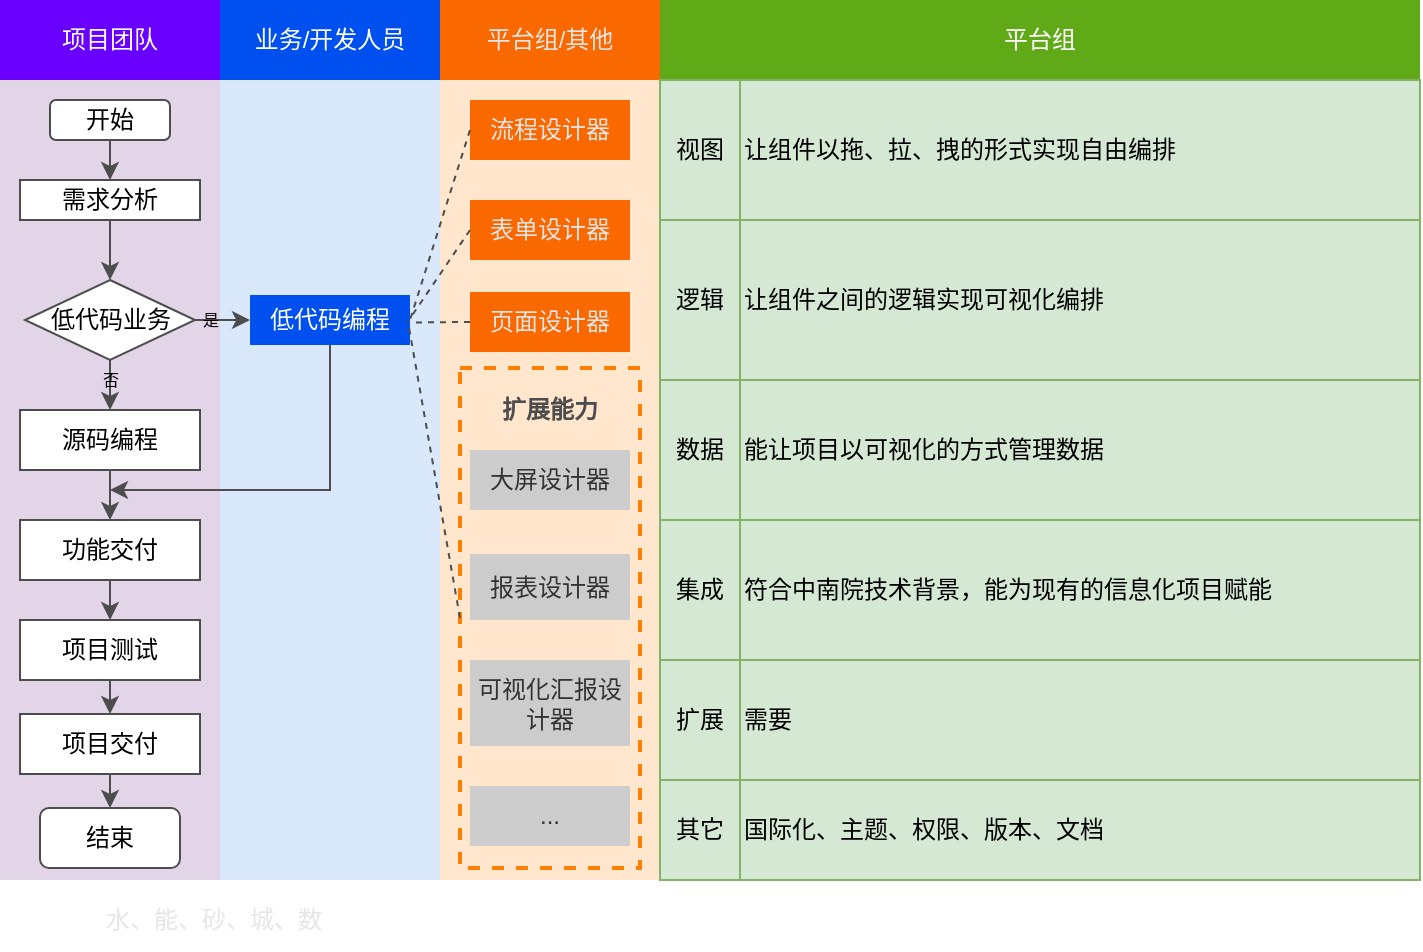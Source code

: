 <mxfile version="24.2.3" type="github">
  <diagram name="第 1 页" id="B_uo7OJ-f0cf3lO3-WNb">
    <mxGraphModel dx="2086" dy="693" grid="1" gridSize="10" guides="1" tooltips="1" connect="1" arrows="1" fold="1" page="1" pageScale="1" pageWidth="827" pageHeight="1169" math="0" shadow="0">
      <root>
        <mxCell id="0" />
        <mxCell id="1" parent="0" />
        <mxCell id="DL2iSLS2zm1EoD6sChtO-1" value="" style="rounded=0;whiteSpace=wrap;html=1;fillColor=#ffe6cc;strokeColor=none;" vertex="1" parent="1">
          <mxGeometry x="190" y="120" width="110" height="400" as="geometry" />
        </mxCell>
        <mxCell id="DL2iSLS2zm1EoD6sChtO-2" value="" style="rounded=0;whiteSpace=wrap;html=1;fillColor=none;dashed=1;strokeColor=#FF8000;strokeWidth=2;" vertex="1" parent="1">
          <mxGeometry x="200" y="264" width="90" height="250" as="geometry" />
        </mxCell>
        <mxCell id="DL2iSLS2zm1EoD6sChtO-3" value="平台组" style="rounded=0;whiteSpace=wrap;html=1;align=center;fillColor=#60a917;fontColor=#ffffff;strokeColor=none;" vertex="1" parent="1">
          <mxGeometry x="300" y="80" width="380" height="40" as="geometry" />
        </mxCell>
        <mxCell id="DL2iSLS2zm1EoD6sChtO-4" value="业务/开发人员" style="rounded=0;whiteSpace=wrap;html=1;fillColor=#0050ef;fontColor=#ffffff;strokeColor=none;" vertex="1" parent="1">
          <mxGeometry x="80" y="80" width="110" height="40" as="geometry" />
        </mxCell>
        <mxCell id="DL2iSLS2zm1EoD6sChtO-5" value="平台组/其他" style="rounded=0;whiteSpace=wrap;html=1;fillColor=#fa6800;strokeColor=none;fontColor=#E6E6E6;" vertex="1" parent="1">
          <mxGeometry x="190" y="80" width="110" height="40" as="geometry" />
        </mxCell>
        <mxCell id="DL2iSLS2zm1EoD6sChtO-6" value="" style="rounded=0;whiteSpace=wrap;html=1;fillColor=#dae8fc;strokeColor=none;" vertex="1" parent="1">
          <mxGeometry x="80" y="120" width="110" height="400" as="geometry" />
        </mxCell>
        <mxCell id="DL2iSLS2zm1EoD6sChtO-7" value="项目团队" style="rounded=0;whiteSpace=wrap;html=1;fillColor=#6a00ff;strokeColor=none;fontColor=#ffffff;" vertex="1" parent="1">
          <mxGeometry x="-30" y="80" width="110" height="40" as="geometry" />
        </mxCell>
        <mxCell id="DL2iSLS2zm1EoD6sChtO-8" value="" style="rounded=0;whiteSpace=wrap;html=1;fillColor=#e1d5e7;strokeColor=none;" vertex="1" parent="1">
          <mxGeometry x="-30" y="120" width="110" height="400" as="geometry" />
        </mxCell>
        <mxCell id="DL2iSLS2zm1EoD6sChtO-9" value="开始" style="rounded=1;whiteSpace=wrap;html=1;strokeColor=#4D4D4D;" vertex="1" parent="1">
          <mxGeometry x="-5" y="130" width="60" height="20" as="geometry" />
        </mxCell>
        <mxCell id="DL2iSLS2zm1EoD6sChtO-10" value="低代码业务" style="rhombus;whiteSpace=wrap;html=1;strokeColor=#4D4D4D;" vertex="1" parent="1">
          <mxGeometry x="-17.5" y="220" width="85" height="40" as="geometry" />
        </mxCell>
        <mxCell id="DL2iSLS2zm1EoD6sChtO-11" value="需求分析" style="rounded=0;whiteSpace=wrap;html=1;strokeColor=#4D4D4D;" vertex="1" parent="1">
          <mxGeometry x="-20" y="170" width="90" height="20" as="geometry" />
        </mxCell>
        <mxCell id="DL2iSLS2zm1EoD6sChtO-12" value="结束" style="rounded=1;whiteSpace=wrap;html=1;strokeColor=#4D4D4D;" vertex="1" parent="1">
          <mxGeometry x="-10" y="484" width="70" height="30" as="geometry" />
        </mxCell>
        <mxCell id="DL2iSLS2zm1EoD6sChtO-13" value="项目测试" style="rounded=0;whiteSpace=wrap;html=1;strokeColor=#4D4D4D;" vertex="1" parent="1">
          <mxGeometry x="-20" y="390" width="90" height="30" as="geometry" />
        </mxCell>
        <mxCell id="DL2iSLS2zm1EoD6sChtO-14" value="源码编程" style="rounded=0;whiteSpace=wrap;html=1;strokeColor=#4D4D4D;" vertex="1" parent="1">
          <mxGeometry x="-20" y="285" width="90" height="30" as="geometry" />
        </mxCell>
        <mxCell id="DL2iSLS2zm1EoD6sChtO-15" value="项目交付" style="rounded=0;whiteSpace=wrap;html=1;strokeColor=#4D4D4D;" vertex="1" parent="1">
          <mxGeometry x="-20" y="437" width="90" height="30" as="geometry" />
        </mxCell>
        <mxCell id="DL2iSLS2zm1EoD6sChtO-16" value="" style="endArrow=classic;html=1;rounded=0;exitX=0.5;exitY=1;exitDx=0;exitDy=0;strokeColor=#4D4D4D;" edge="1" parent="1" source="DL2iSLS2zm1EoD6sChtO-9" target="DL2iSLS2zm1EoD6sChtO-11">
          <mxGeometry width="50" height="50" relative="1" as="geometry">
            <mxPoint x="220" y="270" as="sourcePoint" />
            <mxPoint x="270" y="220" as="targetPoint" />
          </mxGeometry>
        </mxCell>
        <mxCell id="DL2iSLS2zm1EoD6sChtO-17" value="" style="endArrow=classic;html=1;rounded=0;exitX=0.5;exitY=1;exitDx=0;exitDy=0;entryX=0.5;entryY=0;entryDx=0;entryDy=0;strokeColor=#4D4D4D;" edge="1" parent="1" source="DL2iSLS2zm1EoD6sChtO-11" target="DL2iSLS2zm1EoD6sChtO-10">
          <mxGeometry width="50" height="50" relative="1" as="geometry">
            <mxPoint x="24.76" y="210" as="sourcePoint" />
            <mxPoint x="24.76" y="230" as="targetPoint" />
          </mxGeometry>
        </mxCell>
        <mxCell id="DL2iSLS2zm1EoD6sChtO-18" value="" style="endArrow=classic;html=1;rounded=0;exitX=0.5;exitY=1;exitDx=0;exitDy=0;strokeColor=#4D4D4D;" edge="1" parent="1" source="DL2iSLS2zm1EoD6sChtO-10" target="DL2iSLS2zm1EoD6sChtO-14">
          <mxGeometry width="50" height="50" relative="1" as="geometry">
            <mxPoint x="35" y="220" as="sourcePoint" />
            <mxPoint x="35" y="240" as="targetPoint" />
          </mxGeometry>
        </mxCell>
        <mxCell id="DL2iSLS2zm1EoD6sChtO-19" value="否" style="edgeLabel;html=1;align=center;verticalAlign=middle;resizable=0;points=[];labelBackgroundColor=none;fontSize=8;" vertex="1" connectable="0" parent="DL2iSLS2zm1EoD6sChtO-18">
          <mxGeometry x="-0.22" relative="1" as="geometry">
            <mxPoint as="offset" />
          </mxGeometry>
        </mxCell>
        <mxCell id="DL2iSLS2zm1EoD6sChtO-20" value="" style="endArrow=classic;html=1;rounded=0;exitX=0.5;exitY=1;exitDx=0;exitDy=0;entryX=0.5;entryY=0;entryDx=0;entryDy=0;strokeColor=#4D4D4D;" edge="1" parent="1" source="DL2iSLS2zm1EoD6sChtO-14" target="DL2iSLS2zm1EoD6sChtO-23">
          <mxGeometry width="50" height="50" relative="1" as="geometry">
            <mxPoint x="35" y="290" as="sourcePoint" />
            <mxPoint x="35" y="320" as="targetPoint" />
          </mxGeometry>
        </mxCell>
        <mxCell id="DL2iSLS2zm1EoD6sChtO-21" value="" style="endArrow=classic;html=1;rounded=0;exitX=0.5;exitY=1;exitDx=0;exitDy=0;entryX=0.5;entryY=0;entryDx=0;entryDy=0;strokeColor=#4D4D4D;" edge="1" parent="1" source="DL2iSLS2zm1EoD6sChtO-13" target="DL2iSLS2zm1EoD6sChtO-15">
          <mxGeometry width="50" height="50" relative="1" as="geometry">
            <mxPoint x="35" y="350" as="sourcePoint" />
            <mxPoint x="35" y="380" as="targetPoint" />
          </mxGeometry>
        </mxCell>
        <mxCell id="DL2iSLS2zm1EoD6sChtO-22" value="" style="endArrow=classic;html=1;rounded=0;exitX=0.5;exitY=1;exitDx=0;exitDy=0;entryX=0.5;entryY=0;entryDx=0;entryDy=0;strokeColor=#4D4D4D;" edge="1" parent="1" source="DL2iSLS2zm1EoD6sChtO-15" target="DL2iSLS2zm1EoD6sChtO-12">
          <mxGeometry width="50" height="50" relative="1" as="geometry">
            <mxPoint x="35" y="410" as="sourcePoint" />
            <mxPoint x="35" y="430" as="targetPoint" />
          </mxGeometry>
        </mxCell>
        <mxCell id="DL2iSLS2zm1EoD6sChtO-23" value="功能交付" style="rounded=0;whiteSpace=wrap;html=1;strokeColor=#4D4D4D;" vertex="1" parent="1">
          <mxGeometry x="-20" y="340" width="90" height="30" as="geometry" />
        </mxCell>
        <mxCell id="DL2iSLS2zm1EoD6sChtO-24" value="" style="endArrow=classic;html=1;rounded=0;exitX=0.5;exitY=1;exitDx=0;exitDy=0;entryX=0.5;entryY=0;entryDx=0;entryDy=0;strokeColor=#4D4D4D;" edge="1" parent="1" source="DL2iSLS2zm1EoD6sChtO-23" target="DL2iSLS2zm1EoD6sChtO-13">
          <mxGeometry width="50" height="50" relative="1" as="geometry">
            <mxPoint x="24.76" y="370" as="sourcePoint" />
            <mxPoint x="24.76" y="387" as="targetPoint" />
          </mxGeometry>
        </mxCell>
        <mxCell id="DL2iSLS2zm1EoD6sChtO-25" value="低代码编程" style="rounded=0;whiteSpace=wrap;html=1;fillColor=#0050ef;fontColor=#ffffff;strokeColor=none;" vertex="1" parent="1">
          <mxGeometry x="95" y="227.5" width="80" height="25" as="geometry" />
        </mxCell>
        <mxCell id="DL2iSLS2zm1EoD6sChtO-26" value="" style="endArrow=classic;html=1;rounded=0;exitX=0.5;exitY=1;exitDx=0;exitDy=0;strokeColor=#4D4D4D;" edge="1" parent="1" source="DL2iSLS2zm1EoD6sChtO-25">
          <mxGeometry width="50" height="50" relative="1" as="geometry">
            <mxPoint x="135" y="270" as="sourcePoint" />
            <mxPoint x="25" y="325" as="targetPoint" />
            <Array as="points">
              <mxPoint x="135" y="325" />
            </Array>
          </mxGeometry>
        </mxCell>
        <mxCell id="DL2iSLS2zm1EoD6sChtO-27" value="" style="endArrow=classic;html=1;rounded=0;entryX=0;entryY=0.5;entryDx=0;entryDy=0;exitX=1;exitY=0.5;exitDx=0;exitDy=0;strokeColor=#4D4D4D;" edge="1" parent="1" source="DL2iSLS2zm1EoD6sChtO-10" target="DL2iSLS2zm1EoD6sChtO-25">
          <mxGeometry width="50" height="50" relative="1" as="geometry">
            <mxPoint x="35" y="220" as="sourcePoint" />
            <mxPoint x="35" y="240" as="targetPoint" />
          </mxGeometry>
        </mxCell>
        <mxCell id="DL2iSLS2zm1EoD6sChtO-28" value="是" style="edgeLabel;html=1;align=center;verticalAlign=middle;resizable=0;points=[];labelBackgroundColor=none;fontSize=8;" vertex="1" connectable="0" parent="DL2iSLS2zm1EoD6sChtO-27">
          <mxGeometry x="-0.455" relative="1" as="geometry">
            <mxPoint as="offset" />
          </mxGeometry>
        </mxCell>
        <mxCell id="DL2iSLS2zm1EoD6sChtO-29" value="流程设计器" style="rounded=0;whiteSpace=wrap;html=1;fillColor=#fa6800;fontColor=#E6E6E6;strokeColor=none;" vertex="1" parent="1">
          <mxGeometry x="205" y="130" width="80" height="30" as="geometry" />
        </mxCell>
        <mxCell id="DL2iSLS2zm1EoD6sChtO-30" value="表单设计器" style="rounded=0;whiteSpace=wrap;html=1;fillColor=#fa6800;fontColor=#E6E6E6;strokeColor=none;" vertex="1" parent="1">
          <mxGeometry x="205" y="180" width="80" height="30" as="geometry" />
        </mxCell>
        <mxCell id="DL2iSLS2zm1EoD6sChtO-31" value="页面设计器" style="rounded=0;whiteSpace=wrap;html=1;fillColor=#fa6800;fontColor=#E6E6E6;strokeColor=none;" vertex="1" parent="1">
          <mxGeometry x="205" y="226" width="80" height="30" as="geometry" />
        </mxCell>
        <mxCell id="DL2iSLS2zm1EoD6sChtO-32" value="报表设计器" style="rounded=0;whiteSpace=wrap;html=1;fillColor=#CCCCCC;fontColor=#333333;strokeColor=none;" vertex="1" parent="1">
          <mxGeometry x="205" y="357" width="80" height="33" as="geometry" />
        </mxCell>
        <mxCell id="DL2iSLS2zm1EoD6sChtO-33" value="大屏设计器" style="rounded=0;whiteSpace=wrap;html=1;fillColor=#CCCCCC;fontColor=#333333;strokeColor=none;" vertex="1" parent="1">
          <mxGeometry x="205" y="305" width="80" height="30" as="geometry" />
        </mxCell>
        <mxCell id="DL2iSLS2zm1EoD6sChtO-34" value="可视化汇报设计器" style="rounded=0;whiteSpace=wrap;html=1;fillColor=#CCCCCC;fontColor=#333333;strokeColor=none;" vertex="1" parent="1">
          <mxGeometry x="205" y="410" width="80" height="43" as="geometry" />
        </mxCell>
        <mxCell id="DL2iSLS2zm1EoD6sChtO-35" value="..." style="rounded=0;whiteSpace=wrap;html=1;fillColor=#CCCCCC;fontColor=#333333;strokeColor=none;" vertex="1" parent="1">
          <mxGeometry x="205" y="473" width="80" height="30" as="geometry" />
        </mxCell>
        <mxCell id="DL2iSLS2zm1EoD6sChtO-43" value="视图" style="rounded=0;whiteSpace=wrap;html=1;fillColor=#d5e8d4;strokeColor=#82b366;" vertex="1" parent="1">
          <mxGeometry x="300" y="120" width="40" height="70" as="geometry" />
        </mxCell>
        <mxCell id="DL2iSLS2zm1EoD6sChtO-44" value="逻辑" style="rounded=0;whiteSpace=wrap;html=1;fillColor=#d5e8d4;strokeColor=#82b366;" vertex="1" parent="1">
          <mxGeometry x="300" y="190" width="40" height="80" as="geometry" />
        </mxCell>
        <mxCell id="DL2iSLS2zm1EoD6sChtO-45" value="数据" style="rounded=0;whiteSpace=wrap;html=1;fillColor=#d5e8d4;strokeColor=#82b366;" vertex="1" parent="1">
          <mxGeometry x="300" y="270" width="40" height="70" as="geometry" />
        </mxCell>
        <mxCell id="DL2iSLS2zm1EoD6sChtO-46" value="&lt;b&gt;&lt;font color=&quot;#4d4d4d&quot;&gt;扩展能力&lt;/font&gt;&lt;/b&gt;" style="text;html=1;align=center;verticalAlign=middle;whiteSpace=wrap;rounded=0;" vertex="1" parent="1">
          <mxGeometry x="215" y="270" width="60" height="30" as="geometry" />
        </mxCell>
        <mxCell id="DL2iSLS2zm1EoD6sChtO-47" value="&lt;div style=&quot;&quot;&gt;&lt;div&gt;让组件之间的逻辑实现可视化编排&lt;/div&gt;&lt;/div&gt;" style="text;html=1;align=left;verticalAlign=middle;whiteSpace=wrap;rounded=0;fillColor=#d5e8d4;strokeColor=#82b366;" vertex="1" parent="1">
          <mxGeometry x="340" y="190" width="340" height="80" as="geometry" />
        </mxCell>
        <mxCell id="DL2iSLS2zm1EoD6sChtO-48" value="" style="endArrow=none;dashed=1;html=1;rounded=0;entryX=1;entryY=0.5;entryDx=0;entryDy=0;exitX=0;exitY=0.5;exitDx=0;exitDy=0;strokeColor=#4D4D4D;" edge="1" parent="1" source="DL2iSLS2zm1EoD6sChtO-29" target="DL2iSLS2zm1EoD6sChtO-25">
          <mxGeometry width="50" height="50" relative="1" as="geometry">
            <mxPoint x="330" y="330" as="sourcePoint" />
            <mxPoint x="380" y="280" as="targetPoint" />
          </mxGeometry>
        </mxCell>
        <mxCell id="DL2iSLS2zm1EoD6sChtO-49" value="" style="endArrow=none;dashed=1;html=1;rounded=0;exitX=0;exitY=0.5;exitDx=0;exitDy=0;entryX=1.009;entryY=0.428;entryDx=0;entryDy=0;entryPerimeter=0;strokeColor=#4D4D4D;" edge="1" parent="1" source="DL2iSLS2zm1EoD6sChtO-30" target="DL2iSLS2zm1EoD6sChtO-25">
          <mxGeometry width="50" height="50" relative="1" as="geometry">
            <mxPoint x="215" y="155" as="sourcePoint" />
            <mxPoint x="170" y="240" as="targetPoint" />
          </mxGeometry>
        </mxCell>
        <mxCell id="DL2iSLS2zm1EoD6sChtO-50" value="" style="endArrow=none;dashed=1;html=1;rounded=0;exitX=0;exitY=0.5;exitDx=0;exitDy=0;entryX=1;entryY=0.5;entryDx=0;entryDy=0;strokeColor=#4D4D4D;" edge="1" parent="1" source="DL2iSLS2zm1EoD6sChtO-31">
          <mxGeometry width="50" height="50" relative="1" as="geometry">
            <mxPoint x="205" y="238.75" as="sourcePoint" />
            <mxPoint x="175" y="241.25" as="targetPoint" />
            <Array as="points">
              <mxPoint x="201" y="241.01" />
            </Array>
          </mxGeometry>
        </mxCell>
        <mxCell id="DL2iSLS2zm1EoD6sChtO-51" value="" style="endArrow=none;dashed=1;html=1;rounded=0;exitX=0;exitY=0.5;exitDx=0;exitDy=0;entryX=0.986;entryY=0.507;entryDx=0;entryDy=0;entryPerimeter=0;strokeColor=#4D4D4D;" edge="1" parent="1" source="DL2iSLS2zm1EoD6sChtO-2" target="DL2iSLS2zm1EoD6sChtO-25">
          <mxGeometry width="50" height="50" relative="1" as="geometry">
            <mxPoint x="214" y="250" as="sourcePoint" />
            <mxPoint x="180" y="240" as="targetPoint" />
          </mxGeometry>
        </mxCell>
        <mxCell id="DL2iSLS2zm1EoD6sChtO-52" value="让组件以拖、拉、拽的形式实现自由编排" style="text;html=1;align=left;verticalAlign=middle;whiteSpace=wrap;rounded=0;fillColor=#d5e8d4;strokeColor=#82b366;" vertex="1" parent="1">
          <mxGeometry x="340" y="120" width="340" height="70" as="geometry" />
        </mxCell>
        <mxCell id="DL2iSLS2zm1EoD6sChtO-53" value="其它" style="rounded=0;whiteSpace=wrap;html=1;fillColor=#d5e8d4;strokeColor=#82b366;" vertex="1" parent="1">
          <mxGeometry x="300" y="470" width="40" height="50" as="geometry" />
        </mxCell>
        <mxCell id="DL2iSLS2zm1EoD6sChtO-54" value="国际化、主题、权限、版本、文档" style="text;html=1;align=left;verticalAlign=middle;whiteSpace=wrap;rounded=0;fillColor=#d5e8d4;strokeColor=#82b366;" vertex="1" parent="1">
          <mxGeometry x="340" y="470" width="340" height="50" as="geometry" />
        </mxCell>
        <mxCell id="DL2iSLS2zm1EoD6sChtO-55" value="水、能、砂、城、数" style="text;html=1;align=center;verticalAlign=middle;whiteSpace=wrap;rounded=0;fontColor=#E6E6E6;strokeColor=none;" vertex="1" parent="1">
          <mxGeometry x="-17.5" y="525" width="187.5" height="30" as="geometry" />
        </mxCell>
        <mxCell id="DL2iSLS2zm1EoD6sChtO-56" value="能让项目以可视化的方式管理数据" style="text;html=1;align=left;verticalAlign=middle;whiteSpace=wrap;rounded=0;fillColor=#d5e8d4;strokeColor=#82b366;" vertex="1" parent="1">
          <mxGeometry x="340" y="270" width="340" height="70" as="geometry" />
        </mxCell>
        <mxCell id="DL2iSLS2zm1EoD6sChtO-58" value="集成" style="rounded=0;whiteSpace=wrap;html=1;fillColor=#d5e8d4;strokeColor=#82b366;" vertex="1" parent="1">
          <mxGeometry x="300" y="340" width="40" height="70" as="geometry" />
        </mxCell>
        <mxCell id="DL2iSLS2zm1EoD6sChtO-59" value="&lt;div&gt;扩展&lt;/div&gt;" style="rounded=0;whiteSpace=wrap;html=1;fillColor=#d5e8d4;strokeColor=#82b366;" vertex="1" parent="1">
          <mxGeometry x="300" y="410" width="40" height="60" as="geometry" />
        </mxCell>
        <mxCell id="DL2iSLS2zm1EoD6sChtO-60" value="符合中南院技术背景，能为现有的信息化项目赋能" style="text;html=1;align=left;verticalAlign=middle;whiteSpace=wrap;rounded=0;fillColor=#d5e8d4;strokeColor=#82b366;" vertex="1" parent="1">
          <mxGeometry x="340" y="340" width="340" height="70" as="geometry" />
        </mxCell>
        <mxCell id="DL2iSLS2zm1EoD6sChtO-61" value="需要" style="text;html=1;align=left;verticalAlign=middle;whiteSpace=wrap;rounded=0;fillColor=#d5e8d4;strokeColor=#82b366;" vertex="1" parent="1">
          <mxGeometry x="340" y="410" width="340" height="60" as="geometry" />
        </mxCell>
      </root>
    </mxGraphModel>
  </diagram>
</mxfile>
